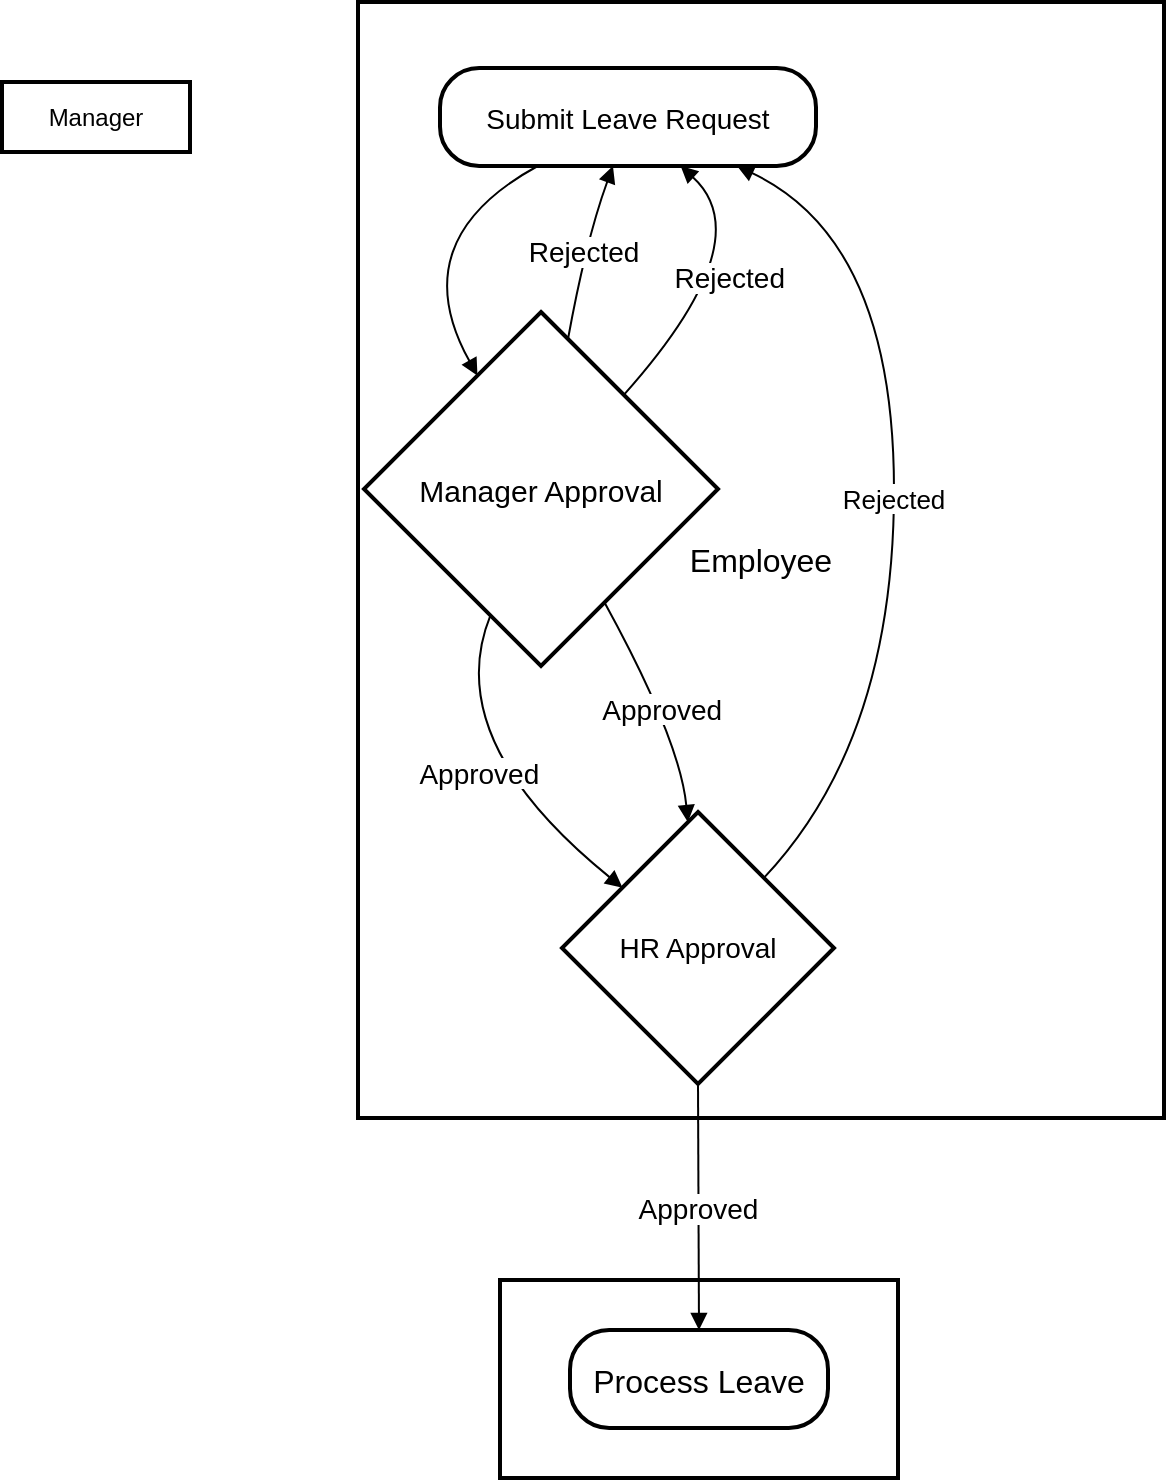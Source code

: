 <mxfile version="25.0.1">
  <diagram name="Page-1" id="Ts9YoLutv9BAowMmPoGK">
    <mxGraphModel dx="880" dy="1572" grid="1" gridSize="31" guides="1" tooltips="1" connect="1" arrows="1" fold="1" page="1" pageScale="1" pageWidth="850" pageHeight="1100" math="0" shadow="0">
      <root>
        <mxCell id="0" />
        <mxCell id="1" parent="0" />
        <mxCell id="2" value="HR" style="whiteSpace=wrap;strokeWidth=2;" parent="1" vertex="1">
          <mxGeometry x="257" y="639" width="199" height="99" as="geometry" />
        </mxCell>
        <mxCell id="3" value="Manager" style="whiteSpace=wrap;strokeWidth=2;" parent="1" vertex="1">
          <mxGeometry x="8" y="40" width="94" height="35" as="geometry" />
        </mxCell>
        <mxCell id="4" value="Employee" style="whiteSpace=wrap;strokeWidth=2;fontSize=16;" parent="1" vertex="1">
          <mxGeometry x="186" width="403" height="558" as="geometry" />
        </mxCell>
        <mxCell id="5" value="Submit Leave Request" style="rounded=1;arcSize=40;strokeWidth=2;fontSize=14;" parent="1" vertex="1">
          <mxGeometry x="227" y="33" width="188" height="49" as="geometry" />
        </mxCell>
        <mxCell id="6" value="Manager Approval" style="rhombus;strokeWidth=2;whiteSpace=wrap;fontSize=15;" parent="1" vertex="1">
          <mxGeometry x="189" y="155" width="177" height="177" as="geometry" />
        </mxCell>
        <mxCell id="7" value="HR Approval" style="rhombus;strokeWidth=2;whiteSpace=wrap;fontSize=14;" parent="1" vertex="1">
          <mxGeometry x="288" y="405" width="136" height="136" as="geometry" />
        </mxCell>
        <mxCell id="8" value="Process Leave" style="rounded=1;arcSize=40;strokeWidth=2;fontSize=16;" parent="1" vertex="1">
          <mxGeometry x="292" y="664" width="129" height="49" as="geometry" />
        </mxCell>
        <mxCell id="9" value="" style="curved=1;startArrow=none;endArrow=block;exitX=0.26;exitY=1;entryX=0.22;entryY=0;" parent="1" source="5" target="6" edge="1">
          <mxGeometry relative="1" as="geometry">
            <Array as="points">
              <mxPoint x="208" y="119" />
            </Array>
          </mxGeometry>
        </mxCell>
        <mxCell id="10" value="Approved" style="curved=1;startArrow=none;endArrow=block;exitX=0.3;exitY=1;entryX=0;entryY=0.1;fontSize=14;" parent="1" source="6" target="7" edge="1">
          <mxGeometry relative="1" as="geometry">
            <Array as="points">
              <mxPoint x="227" y="369" />
            </Array>
          </mxGeometry>
        </mxCell>
        <mxCell id="11" value="Rejected" style="curved=1;startArrow=none;endArrow=block;exitX=0.59;exitY=0;entryX=0.46;entryY=1;fontSize=14;" parent="1" source="6" target="5" edge="1">
          <mxGeometry relative="1" as="geometry">
            <Array as="points">
              <mxPoint x="300" y="119" />
            </Array>
          </mxGeometry>
        </mxCell>
        <mxCell id="12" value="Approved" style="curved=1;startArrow=none;endArrow=block;exitX=0.78;exitY=1;entryX=0.46;entryY=0;fontSize=14;" parent="1" source="6" target="7" edge="1">
          <mxGeometry relative="1" as="geometry">
            <Array as="points">
              <mxPoint x="347" y="369" />
            </Array>
          </mxGeometry>
        </mxCell>
        <mxCell id="13" value="Rejected" style="curved=1;startArrow=none;endArrow=block;exitX=0.94;exitY=0;entryX=0.64;entryY=1;fontSize=14;" parent="1" source="6" target="5" edge="1">
          <mxGeometry relative="1" as="geometry">
            <Array as="points">
              <mxPoint x="388" y="119" />
            </Array>
          </mxGeometry>
        </mxCell>
        <mxCell id="14" value="Approved" style="curved=1;startArrow=none;endArrow=block;exitX=0.5;exitY=1;entryX=0.5;entryY=0;fontSize=14;" parent="1" source="7" target="8" edge="1">
          <mxGeometry relative="1" as="geometry">
            <Array as="points" />
          </mxGeometry>
        </mxCell>
        <mxCell id="15" value="Rejected" style="curved=1;startArrow=none;endArrow=block;exitX=0.97;exitY=0;entryX=0.79;entryY=1;fontSize=13;" parent="1" source="7" target="5" edge="1">
          <mxGeometry relative="1" as="geometry">
            <Array as="points">
              <mxPoint x="454" y="369" />
              <mxPoint x="454" y="119" />
            </Array>
          </mxGeometry>
        </mxCell>
      </root>
    </mxGraphModel>
  </diagram>
</mxfile>
